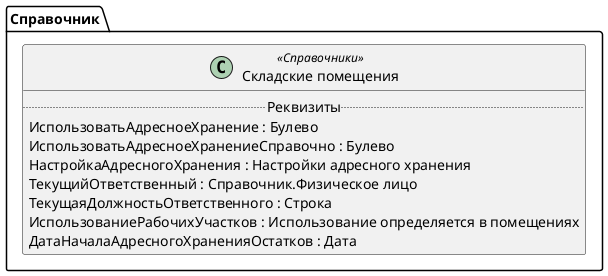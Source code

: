 ﻿@startuml СкладскиеПомещения
'!include templates.wsd
'..\include templates.wsd
class Справочник.СкладскиеПомещения as "Складские помещения" <<Справочники>>
{
..Реквизиты..
ИспользоватьАдресноеХранение : Булево
ИспользоватьАдресноеХранениеСправочно : Булево
НастройкаАдресногоХранения : Настройки адресного хранения
ТекущийОтветственный : Справочник.Физическое лицо
ТекущаяДолжностьОтветственного : Строка
ИспользованиеРабочихУчастков : Использование определяется в помещениях
ДатаНачалаАдресногоХраненияОстатков : Дата
}
@enduml
